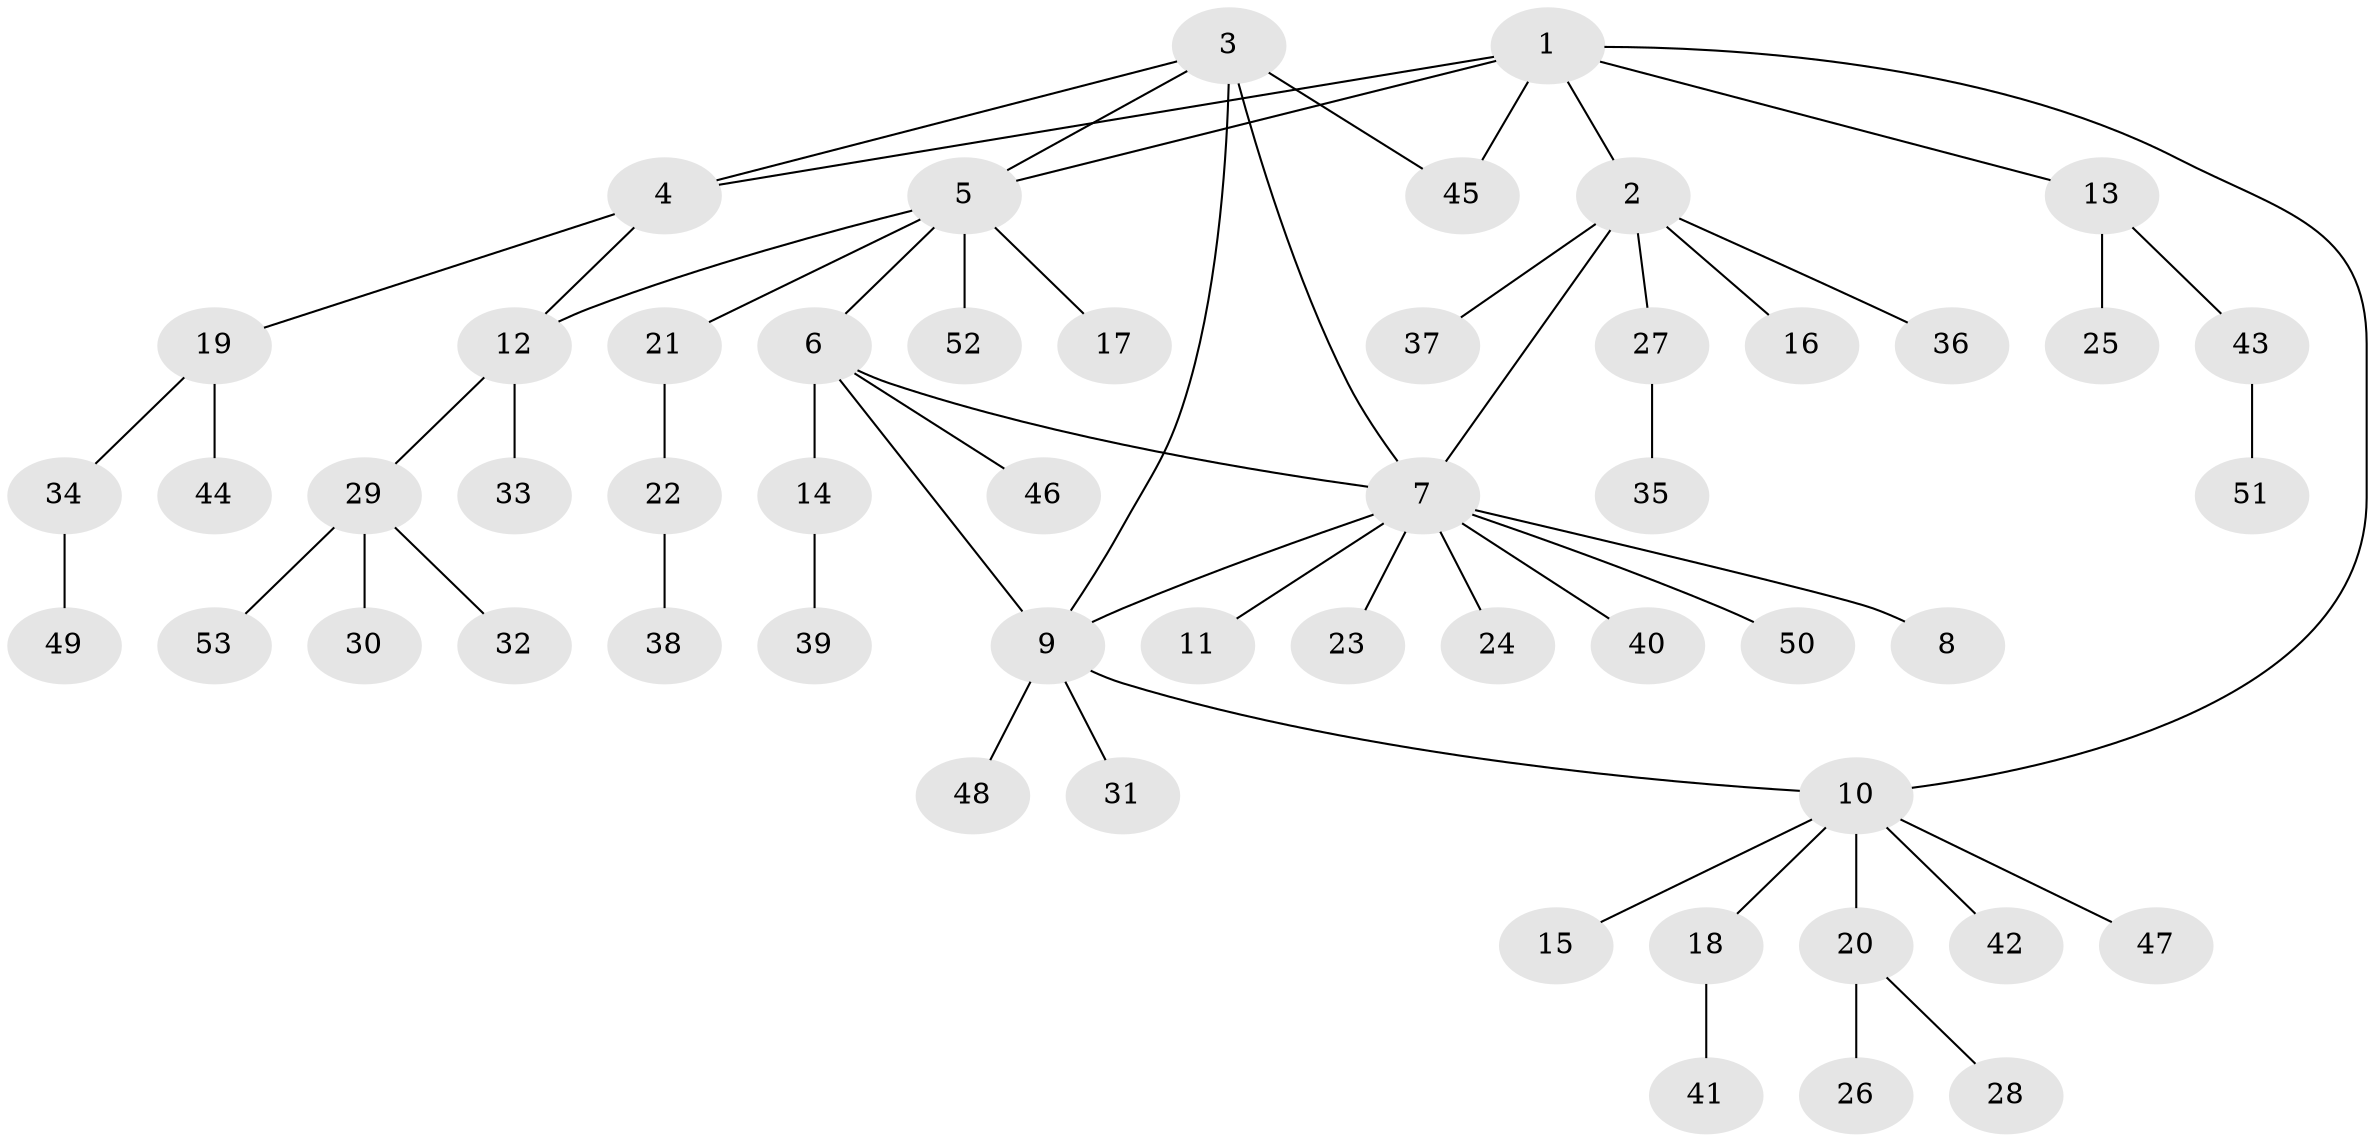 // coarse degree distribution, {6: 0.08108108108108109, 5: 0.08108108108108109, 7: 0.02702702702702703, 9: 0.02702702702702703, 1: 0.6486486486486487, 3: 0.08108108108108109, 2: 0.05405405405405406}
// Generated by graph-tools (version 1.1) at 2025/19/03/04/25 18:19:40]
// undirected, 53 vertices, 60 edges
graph export_dot {
graph [start="1"]
  node [color=gray90,style=filled];
  1;
  2;
  3;
  4;
  5;
  6;
  7;
  8;
  9;
  10;
  11;
  12;
  13;
  14;
  15;
  16;
  17;
  18;
  19;
  20;
  21;
  22;
  23;
  24;
  25;
  26;
  27;
  28;
  29;
  30;
  31;
  32;
  33;
  34;
  35;
  36;
  37;
  38;
  39;
  40;
  41;
  42;
  43;
  44;
  45;
  46;
  47;
  48;
  49;
  50;
  51;
  52;
  53;
  1 -- 2;
  1 -- 4;
  1 -- 5;
  1 -- 10;
  1 -- 13;
  1 -- 45;
  2 -- 7;
  2 -- 16;
  2 -- 27;
  2 -- 36;
  2 -- 37;
  3 -- 4;
  3 -- 5;
  3 -- 7;
  3 -- 9;
  3 -- 45;
  4 -- 12;
  4 -- 19;
  5 -- 6;
  5 -- 12;
  5 -- 17;
  5 -- 21;
  5 -- 52;
  6 -- 7;
  6 -- 9;
  6 -- 14;
  6 -- 46;
  7 -- 8;
  7 -- 9;
  7 -- 11;
  7 -- 23;
  7 -- 24;
  7 -- 40;
  7 -- 50;
  9 -- 10;
  9 -- 31;
  9 -- 48;
  10 -- 15;
  10 -- 18;
  10 -- 20;
  10 -- 42;
  10 -- 47;
  12 -- 29;
  12 -- 33;
  13 -- 25;
  13 -- 43;
  14 -- 39;
  18 -- 41;
  19 -- 34;
  19 -- 44;
  20 -- 26;
  20 -- 28;
  21 -- 22;
  22 -- 38;
  27 -- 35;
  29 -- 30;
  29 -- 32;
  29 -- 53;
  34 -- 49;
  43 -- 51;
}

